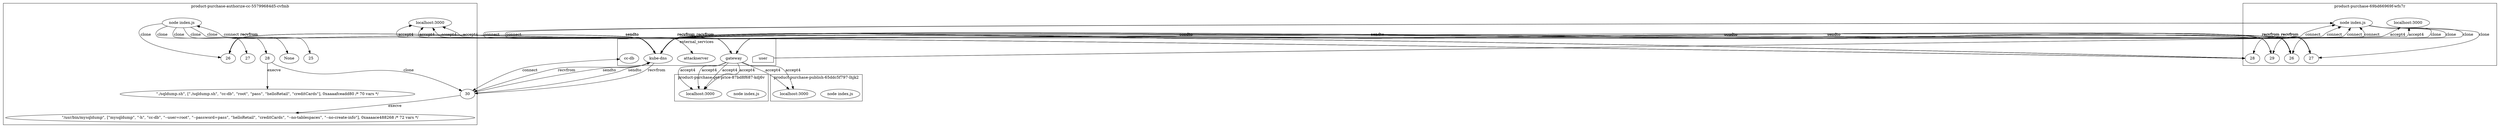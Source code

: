 digraph G {
	subgraph "cluster_ product-purchase-authorize-cc-55799684d5-cvfmb " {
		label=" product-purchase-authorize-cc-55799684d5-cvfmb "
		16676 [label="node index.js"]
		"product-purchase-authorize-cc_localhost_3000" [label="localhost:3000"]
		"product-purchase-authorize-cc_localhost_3000" [label="localhost:3000"]
		16676 -> 21043 [label=clone]
		16676 -> 21041 [label=clone]
		16676 -> 21060 [label=clone]
		16676 -> 22480 [label=clone]
		"product-purchase-authorize-cc_localhost_3000" [label="localhost:3000"]
		"product-purchase-authorize-cc_localhost_3000" [label="localhost:3000"]
		16676 -> None [label=clone]
		21043 [label=25]
		21041 [label=26]
		21060 [label=27]
		22480 [label=28]
		" product-purchase-authorize-cc-55799684d5-cvfmb _./sqldump.sh cc-db root pass helloRetail creditCards" [label="\"./sqldump.sh\", [\"./sqldump.sh\", \"cc-db\", \"root\", \"pass\", \"helloRetail\", \"creditCards\"], 0xaaaafceadd80 /* 70 vars */"]
		22480 -> " product-purchase-authorize-cc-55799684d5-cvfmb _./sqldump.sh cc-db root pass helloRetail creditCards" [label=execve]
		22480 -> 22487 [label=clone]
		22487 [label=30]
		" product-purchase-authorize-cc-55799684d5-cvfmb _mysqldump -h cc-db --user=root --password=pass helloRetail creditCards --no-tablespaces --no-create-info" [label="\"/usr/bin/mysqldump\", [\"mysqldump\", \"-h\", \"cc-db\", \"--user=root\", \"--password=pass\", \"helloRetail\", \"creditCards\", \"--no-tablespaces\", \"--no-create-info\"], 0xaaaace488268 /* 72 vars */"]
		22487 -> " product-purchase-authorize-cc-55799684d5-cvfmb _mysqldump -h cc-db --user=root --password=pass helloRetail creditCards --no-tablespaces --no-create-info" [label=execve]
	}
	subgraph "cluster_ product-purchase-69bd66969f-wfs7r " {
		label=" product-purchase-69bd66969f-wfs7r "
		17903 [label="node index.js"]
		"product-purchase_localhost_3000" [label="localhost:3000"]
		"product-purchase_localhost_3000" [label="localhost:3000"]
		17903 -> 20988 [label=clone]
		17903 -> 20982 [label=clone]
		17903 -> 20996 [label=clone]
		17903 -> 21008 [label=clone]
		20988 [label=26]
		20982 [label=27]
		20996 [label=28]
		21008 [label=29]
	}
	subgraph "cluster_ product-purchase-get-price-87bd8f687-kdj6v " {
		label=" product-purchase-get-price-87bd8f687-kdj6v "
		19346 [label="node index.js"]
		"product-purchase-get-price_localhost_3000" [label="localhost:3000"]
		"product-purchase-get-price_localhost_3000" [label="localhost:3000"]
		"product-purchase-get-price_localhost_3000" [label="localhost:3000"]
		"product-purchase-get-price_localhost_3000" [label="localhost:3000"]
	}
	subgraph "cluster_ product-purchase-publish-65ddc5f797-lhjk2 " {
		label=" product-purchase-publish-65ddc5f797-lhjk2 "
		20826 [label="node index.js"]
		"product-purchase-publish_localhost_3000" [label="localhost:3000"]
		"product-purchase-publish_localhost_3000" [label="localhost:3000"]
	}
	subgraph cluster_services {
		label=external_services
		user [shape=house]
		"10.107.89.58_8080" -> "product-purchase-authorize-cc_localhost_3000" [label=accept4]
		"10.107.89.58_8080" -> "product-purchase-authorize-cc_localhost_3000" [label=accept4]
		"10.98.198.196_8889" [label=attackserver]
		16676 -> "10.98.198.196_8889" [label=connect dir=both]
		"10.107.89.58_8080" -> "product-purchase-authorize-cc_localhost_3000" [label=accept4]
		"10.107.89.58_8080" -> "product-purchase-authorize-cc_localhost_3000" [label=accept4]
		"10.96.0.10_53" [label="kube-dns"]
		21041 -> "10.96.0.10_53" [label=sendto]
		"10.96.0.10_53" [label="kube-dns"]
		21041 -> "10.96.0.10_53" [label=sendto]
		"10.96.0.10_53" [label="kube-dns"]
		"10.96.0.10_53" -> 21041 [label=recvfrom]
		"10.96.0.10_53" [label="kube-dns"]
		"10.96.0.10_53" -> 21041 [label=recvfrom]
		"10.96.0.10_53" [label="kube-dns"]
		21041 -> "10.96.0.10_53" [label=sendto]
		"10.96.0.10_53" [label="kube-dns"]
		21041 -> "10.96.0.10_53" [label=sendto]
		"10.96.0.10_53" [label="kube-dns"]
		"10.96.0.10_53" -> 21041 [label=recvfrom]
		"10.96.0.10_53" [label="kube-dns"]
		"10.96.0.10_53" -> 21041 [label=recvfrom]
		"10.96.0.10_53" [label="kube-dns"]
		21041 -> "10.96.0.10_53" [label=sendto]
		"10.96.0.10_53" [label="kube-dns"]
		21041 -> "10.96.0.10_53" [label=sendto]
		"10.96.0.10_53" [label="kube-dns"]
		"10.96.0.10_53" -> 21041 [label=recvfrom]
		"10.96.0.10_53" [label="kube-dns"]
		"10.96.0.10_53" -> 21041 [label=recvfrom]
		"10.96.0.10_53" [label="kube-dns"]
		21041 -> "10.96.0.10_53" [label=sendto]
		"10.96.0.10_53" [label="kube-dns"]
		21041 -> "10.96.0.10_53" [label=sendto]
		"10.96.0.10_53" [label="kube-dns"]
		"10.96.0.10_53" -> 21041 [label=recvfrom]
		"10.96.0.10_53" [label="kube-dns"]
		"10.96.0.10_53" -> 21041 [label=recvfrom]
		"10.96.0.10_53" [label="kube-dns"]
		22487 -> "10.96.0.10_53" [label=sendto]
		"10.96.0.10_53" [label="kube-dns"]
		22487 -> "10.96.0.10_53" [label=sendto]
		"10.96.0.10_53" [label="kube-dns"]
		"10.96.0.10_53" -> 22487 [label=recvfrom]
		"10.96.0.10_53" [label="kube-dns"]
		"10.96.0.10_53" -> 22487 [label=recvfrom]
		"10.102.38.143_3306" [label="cc-db"]
		22487 -> "10.102.38.143_3306" [label=connect dir=both]
		user -> "product-purchase_localhost_3000" [label=accept4]
		user -> "product-purchase_localhost_3000" [label=accept4]
		"10.107.89.58_8080" [label=gateway]
		17903 -> "10.107.89.58_8080" [label=connect dir=both]
		"10.107.89.58_8080" [label=gateway]
		17903 -> "10.107.89.58_8080" [label=connect dir=both]
		"10.107.89.58_8080" [label=gateway]
		17903 -> "10.107.89.58_8080" [label=connect dir=both]
		"10.107.89.58_8080" [label=gateway]
		17903 -> "10.107.89.58_8080" [label=connect dir=both]
		"10.107.89.58_8080" [label=gateway]
		17903 -> "10.107.89.58_8080" [label=connect dir=both]
		"10.107.89.58_8080" [label=gateway]
		17903 -> "10.107.89.58_8080" [label=connect dir=both]
		"10.96.0.10_53" [label="kube-dns"]
		20988 -> "10.96.0.10_53" [label=sendto]
		"10.96.0.10_53" [label="kube-dns"]
		20988 -> "10.96.0.10_53" [label=sendto]
		"10.96.0.10_53" [label="kube-dns"]
		"10.96.0.10_53" -> 20988 [label=recvfrom]
		"10.96.0.10_53" [label="kube-dns"]
		"10.96.0.10_53" -> 20988 [label=recvfrom]
		"10.96.0.10_53" [label="kube-dns"]
		20988 -> "10.96.0.10_53" [label=sendto]
		"10.96.0.10_53" [label="kube-dns"]
		20988 -> "10.96.0.10_53" [label=sendto]
		"10.96.0.10_53" [label="kube-dns"]
		"10.96.0.10_53" -> 20988 [label=recvfrom]
		"10.96.0.10_53" [label="kube-dns"]
		"10.96.0.10_53" -> 20988 [label=recvfrom]
		"10.96.0.10_53" [label="kube-dns"]
		20988 -> "10.96.0.10_53" [label=sendto]
		"10.96.0.10_53" [label="kube-dns"]
		20988 -> "10.96.0.10_53" [label=sendto]
		"10.96.0.10_53" [label="kube-dns"]
		"10.96.0.10_53" -> 20988 [label=recvfrom]
		"10.96.0.10_53" [label="kube-dns"]
		"10.96.0.10_53" -> 20988 [label=recvfrom]
		"10.96.0.10_53" [label="kube-dns"]
		20988 -> "10.96.0.10_53" [label=sendto]
		"10.96.0.10_53" [label="kube-dns"]
		20988 -> "10.96.0.10_53" [label=sendto]
		"10.96.0.10_53" [label="kube-dns"]
		"10.96.0.10_53" -> 20988 [label=recvfrom]
		"10.96.0.10_53" [label="kube-dns"]
		"10.96.0.10_53" -> 20988 [label=recvfrom]
		"10.96.0.10_53" [label="kube-dns"]
		20988 -> "10.96.0.10_53" [label=sendto]
		"10.96.0.10_53" [label="kube-dns"]
		20988 -> "10.96.0.10_53" [label=sendto]
		"10.96.0.10_53" [label="kube-dns"]
		"10.96.0.10_53" -> 20988 [label=recvfrom]
		"10.96.0.10_53" [label="kube-dns"]
		"10.96.0.10_53" -> 20988 [label=recvfrom]
		"10.96.0.10_53" [label="kube-dns"]
		20988 -> "10.96.0.10_53" [label=sendto]
		"10.96.0.10_53" [label="kube-dns"]
		20988 -> "10.96.0.10_53" [label=sendto]
		"10.96.0.10_53" [label="kube-dns"]
		"10.96.0.10_53" -> 20988 [label=recvfrom]
		"10.96.0.10_53" [label="kube-dns"]
		"10.96.0.10_53" -> 20988 [label=recvfrom]
		"10.96.0.10_53" [label="kube-dns"]
		20988 -> "10.96.0.10_53" [label=sendto]
		"10.96.0.10_53" [label="kube-dns"]
		20988 -> "10.96.0.10_53" [label=sendto]
		"10.96.0.10_53" [label="kube-dns"]
		"10.96.0.10_53" -> 20988 [label=recvfrom]
		"10.96.0.10_53" [label="kube-dns"]
		"10.96.0.10_53" -> 20988 [label=recvfrom]
		"10.96.0.10_53" [label="kube-dns"]
		20988 -> "10.96.0.10_53" [label=sendto]
		"10.96.0.10_53" [label="kube-dns"]
		20988 -> "10.96.0.10_53" [label=sendto]
		"10.96.0.10_53" [label="kube-dns"]
		"10.96.0.10_53" -> 20988 [label=recvfrom]
		"10.96.0.10_53" [label="kube-dns"]
		"10.96.0.10_53" -> 20988 [label=recvfrom]
		"10.96.0.10_53" [label="kube-dns"]
		20982 -> "10.96.0.10_53" [label=sendto]
		"10.96.0.10_53" [label="kube-dns"]
		20982 -> "10.96.0.10_53" [label=sendto]
		"10.96.0.10_53" [label="kube-dns"]
		"10.96.0.10_53" -> 20982 [label=recvfrom]
		"10.96.0.10_53" [label="kube-dns"]
		"10.96.0.10_53" -> 20982 [label=recvfrom]
		"10.96.0.10_53" [label="kube-dns"]
		20982 -> "10.96.0.10_53" [label=sendto]
		"10.96.0.10_53" [label="kube-dns"]
		20982 -> "10.96.0.10_53" [label=sendto]
		"10.96.0.10_53" [label="kube-dns"]
		"10.96.0.10_53" -> 20982 [label=recvfrom]
		"10.96.0.10_53" [label="kube-dns"]
		"10.96.0.10_53" -> 20982 [label=recvfrom]
		"10.96.0.10_53" [label="kube-dns"]
		20982 -> "10.96.0.10_53" [label=sendto]
		"10.96.0.10_53" [label="kube-dns"]
		20982 -> "10.96.0.10_53" [label=sendto]
		"10.96.0.10_53" [label="kube-dns"]
		"10.96.0.10_53" -> 20982 [label=recvfrom]
		"10.96.0.10_53" [label="kube-dns"]
		"10.96.0.10_53" -> 20982 [label=recvfrom]
		"10.96.0.10_53" [label="kube-dns"]
		20982 -> "10.96.0.10_53" [label=sendto]
		"10.96.0.10_53" [label="kube-dns"]
		20982 -> "10.96.0.10_53" [label=sendto]
		"10.96.0.10_53" [label="kube-dns"]
		"10.96.0.10_53" -> 20982 [label=recvfrom]
		"10.96.0.10_53" [label="kube-dns"]
		"10.96.0.10_53" -> 20982 [label=recvfrom]
		"10.96.0.10_53" [label="kube-dns"]
		20982 -> "10.96.0.10_53" [label=sendto]
		"10.96.0.10_53" [label="kube-dns"]
		20982 -> "10.96.0.10_53" [label=sendto]
		"10.96.0.10_53" [label="kube-dns"]
		"10.96.0.10_53" -> 20982 [label=recvfrom]
		"10.96.0.10_53" [label="kube-dns"]
		"10.96.0.10_53" -> 20982 [label=recvfrom]
		"10.96.0.10_53" [label="kube-dns"]
		20982 -> "10.96.0.10_53" [label=sendto]
		"10.96.0.10_53" [label="kube-dns"]
		20982 -> "10.96.0.10_53" [label=sendto]
		"10.96.0.10_53" [label="kube-dns"]
		"10.96.0.10_53" -> 20982 [label=recvfrom]
		"10.96.0.10_53" [label="kube-dns"]
		"10.96.0.10_53" -> 20982 [label=recvfrom]
		"10.96.0.10_53" [label="kube-dns"]
		20982 -> "10.96.0.10_53" [label=sendto]
		"10.96.0.10_53" [label="kube-dns"]
		20982 -> "10.96.0.10_53" [label=sendto]
		"10.96.0.10_53" [label="kube-dns"]
		"10.96.0.10_53" -> 20982 [label=recvfrom]
		"10.96.0.10_53" [label="kube-dns"]
		"10.96.0.10_53" -> 20982 [label=recvfrom]
		"10.96.0.10_53" [label="kube-dns"]
		20982 -> "10.96.0.10_53" [label=sendto]
		"10.96.0.10_53" [label="kube-dns"]
		20982 -> "10.96.0.10_53" [label=sendto]
		"10.96.0.10_53" [label="kube-dns"]
		"10.96.0.10_53" -> 20982 [label=recvfrom]
		"10.96.0.10_53" [label="kube-dns"]
		"10.96.0.10_53" -> 20982 [label=recvfrom]
		"10.96.0.10_53" [label="kube-dns"]
		20996 -> "10.96.0.10_53" [label=sendto]
		"10.96.0.10_53" [label="kube-dns"]
		20996 -> "10.96.0.10_53" [label=sendto]
		"10.96.0.10_53" [label="kube-dns"]
		"10.96.0.10_53" -> 20996 [label=recvfrom]
		"10.96.0.10_53" [label="kube-dns"]
		"10.96.0.10_53" -> 20996 [label=recvfrom]
		"10.96.0.10_53" [label="kube-dns"]
		20996 -> "10.96.0.10_53" [label=sendto]
		"10.96.0.10_53" [label="kube-dns"]
		20996 -> "10.96.0.10_53" [label=sendto]
		"10.96.0.10_53" [label="kube-dns"]
		"10.96.0.10_53" -> 20996 [label=recvfrom]
		"10.96.0.10_53" [label="kube-dns"]
		"10.96.0.10_53" -> 20996 [label=recvfrom]
		"10.96.0.10_53" [label="kube-dns"]
		20996 -> "10.96.0.10_53" [label=sendto]
		"10.96.0.10_53" [label="kube-dns"]
		20996 -> "10.96.0.10_53" [label=sendto]
		"10.96.0.10_53" [label="kube-dns"]
		"10.96.0.10_53" -> 20996 [label=recvfrom]
		"10.96.0.10_53" [label="kube-dns"]
		"10.96.0.10_53" -> 20996 [label=recvfrom]
		"10.96.0.10_53" [label="kube-dns"]
		20996 -> "10.96.0.10_53" [label=sendto]
		"10.96.0.10_53" [label="kube-dns"]
		20996 -> "10.96.0.10_53" [label=sendto]
		"10.96.0.10_53" [label="kube-dns"]
		"10.96.0.10_53" -> 20996 [label=recvfrom]
		"10.96.0.10_53" [label="kube-dns"]
		"10.96.0.10_53" -> 20996 [label=recvfrom]
		"10.96.0.10_53" [label="kube-dns"]
		21008 -> "10.96.0.10_53" [label=sendto]
		"10.96.0.10_53" [label="kube-dns"]
		21008 -> "10.96.0.10_53" [label=sendto]
		"10.96.0.10_53" [label="kube-dns"]
		"10.96.0.10_53" -> 21008 [label=recvfrom]
		"10.96.0.10_53" [label="kube-dns"]
		"10.96.0.10_53" -> 21008 [label=recvfrom]
		"10.96.0.10_53" [label="kube-dns"]
		21008 -> "10.96.0.10_53" [label=sendto]
		"10.96.0.10_53" [label="kube-dns"]
		21008 -> "10.96.0.10_53" [label=sendto]
		"10.96.0.10_53" [label="kube-dns"]
		"10.96.0.10_53" -> 21008 [label=recvfrom]
		"10.96.0.10_53" [label="kube-dns"]
		"10.96.0.10_53" -> 21008 [label=recvfrom]
		"10.96.0.10_53" [label="kube-dns"]
		21008 -> "10.96.0.10_53" [label=sendto]
		"10.96.0.10_53" [label="kube-dns"]
		21008 -> "10.96.0.10_53" [label=sendto]
		"10.96.0.10_53" [label="kube-dns"]
		"10.96.0.10_53" -> 21008 [label=recvfrom]
		"10.96.0.10_53" [label="kube-dns"]
		"10.96.0.10_53" -> 21008 [label=recvfrom]
		"10.96.0.10_53" [label="kube-dns"]
		21008 -> "10.96.0.10_53" [label=sendto]
		"10.96.0.10_53" [label="kube-dns"]
		21008 -> "10.96.0.10_53" [label=sendto]
		"10.96.0.10_53" [label="kube-dns"]
		"10.96.0.10_53" -> 21008 [label=recvfrom]
		"10.96.0.10_53" [label="kube-dns"]
		"10.96.0.10_53" -> 21008 [label=recvfrom]
		"10.107.89.58_8080" -> "product-purchase-get-price_localhost_3000" [label=accept4]
		"10.107.89.58_8080" -> "product-purchase-get-price_localhost_3000" [label=accept4]
		"10.107.89.58_8080" -> "product-purchase-get-price_localhost_3000" [label=accept4]
		"10.107.89.58_8080" -> "product-purchase-get-price_localhost_3000" [label=accept4]
		"10.107.89.58_8080" -> "product-purchase-publish_localhost_3000" [label=accept4]
		"10.107.89.58_8080" -> "product-purchase-publish_localhost_3000" [label=accept4]
	}
}
